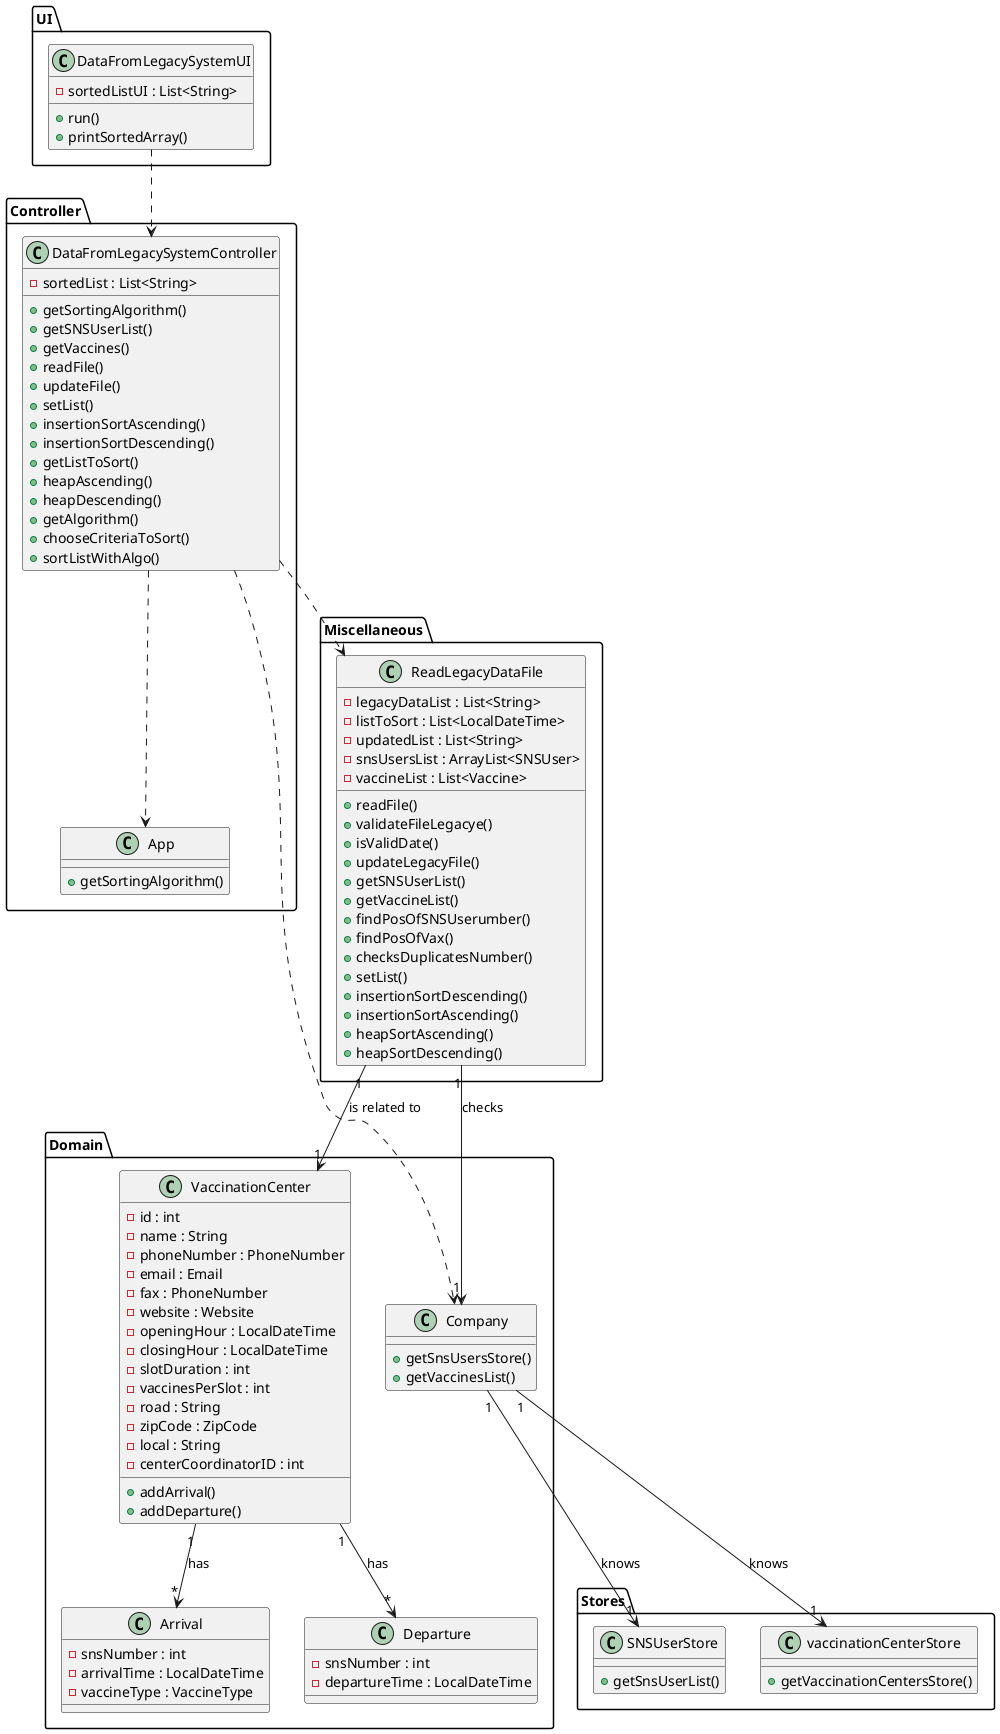 @startuml
'https://plantuml.com/class-diagram

package UI {
class DataFromLegacySystemUI{
-sortedListUI : List<String>
+run()
+printSortedArray()
}
}

package Domain{
class VaccinationCenter{
-id : int
-name : String
-phoneNumber : PhoneNumber
-email : Email
-fax : PhoneNumber
-website : Website
-openingHour : LocalDateTime
-closingHour : LocalDateTime
-slotDuration : int
-vaccinesPerSlot : int
-road : String
-zipCode : ZipCode
-local : String
-centerCoordinatorID : int
+addArrival()
+addDeparture()
}
class Arrival{
-snsNumber : int
-arrivalTime : LocalDateTime
-vaccineType : VaccineType
}
class Departure{
-snsNumber : int
-departureTime : LocalDateTime
}
}

package Controller {
class App{
+getSortingAlgorithm()
}

class DataFromLegacySystemController{
+getSortingAlgorithm()
+getSNSUserList()
+getVaccines()
+readFile()
+updateFile()
+setList()
+insertionSortAscending()
+insertionSortDescending()
+getListToSort()
+heapAscending()
+heapDescending()
+getAlgorithm()
+chooseCriteriaToSort()
+sortListWithAlgo()
-sortedList : List<String>
}
}

package Domain {
class Company{
+getSnsUsersStore()
+getVaccinesList()
}
}

package Stores {
class SNSUserStore{
+getSnsUserList()
}
class vaccinationCenterStore{
+getVaccinationCentersStore()
}
}

package Miscellaneous{
class ReadLegacyDataFile{
+readFile()
+validateFileLegacye()
+isValidDate()
+updateLegacyFile()
+getSNSUserList()
+getVaccineList()
+findPosOfSNSUserumber()
+findPosOfVax()
+checksDuplicatesNumber()
+setList()
+insertionSortDescending()
+insertionSortAscending()
+heapSortAscending()
+heapSortDescending()
-legacyDataList : List<String>
-listToSort : List<LocalDateTime>
-updatedList : List<String>
-snsUsersList : ArrayList<SNSUser>
-vaccineList : List<Vaccine>
}
}

DataFromLegacySystemUI ..> DataFromLegacySystemController

DataFromLegacySystemController ..> App

DataFromLegacySystemController ..> ReadLegacyDataFile

ReadLegacyDataFile "1"-->"1" Company : checks

Company"1" --> "1" SNSUserStore : knows

ReadLegacyDataFile "1"-->"1" VaccinationCenter : is related to

VaccinationCenter "1"-->"*" Arrival : has

VaccinationCenter "1"-->"*" Departure : has

DataFromLegacySystemController ..> Company

Company "1"-->"1" vaccinationCenterStore : knows

@enduml